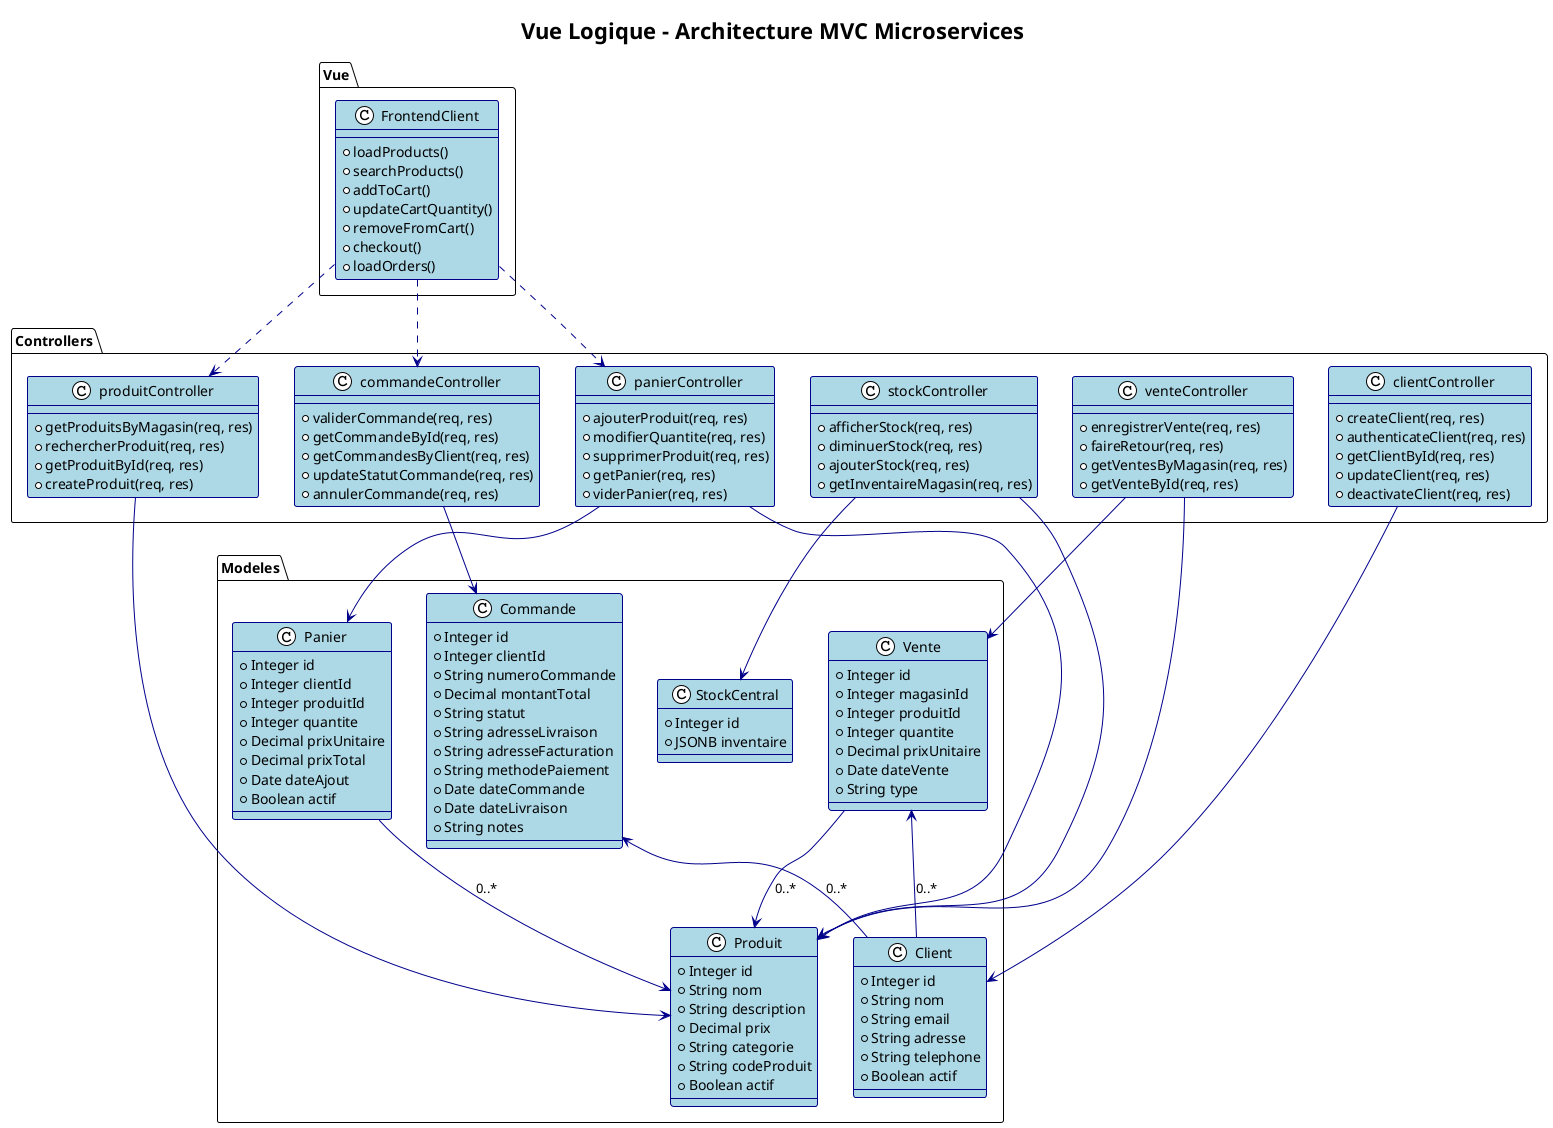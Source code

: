 @startuml vue_logique
!theme plain
skinparam class {
    BackgroundColor LightBlue
    BorderColor DarkBlue
    ArrowColor DarkBlue
}

title Vue Logique - Architecture MVC Microservices

package "Vue" {
    class FrontendClient {
        +loadProducts()
        +searchProducts()
        +addToCart()
        +updateCartQuantity()
        +removeFromCart()
        +checkout()
        +loadOrders()
    }
}

package "Controllers" {
    class produitController {
        +getProduitsByMagasin(req, res)
        +rechercherProduit(req, res)
        +getProduitById(req, res)
        +createProduit(req, res)
    }
    
    class panierController {
        +ajouterProduit(req, res)
        +modifierQuantite(req, res)
        +supprimerProduit(req, res)
        +getPanier(req, res)
        +viderPanier(req, res)
    }
    
    class stockController {
        +afficherStock(req, res)
        +diminuerStock(req, res)
        +ajouterStock(req, res)
        +getInventaireMagasin(req, res)
    }
    
    class commandeController {
        +validerCommande(req, res)
        +getCommandeById(req, res)
        +getCommandesByClient(req, res)
        +updateStatutCommande(req, res)
        +annulerCommande(req, res)
    }
    
    class venteController {
        +enregistrerVente(req, res)
        +faireRetour(req, res)
        +getVentesByMagasin(req, res)
        +getVenteById(req, res)
    }
    
    class clientController {
        +createClient(req, res)
        +authenticateClient(req, res)
        +getClientById(req, res)
        +updateClient(req, res)
        +deactivateClient(req, res)
    }
}

package "Modeles" {
    class Produit {
        +Integer id
        +String nom
        +String description
        +Decimal prix
        +String categorie
        +String codeProduit
        +Boolean actif
    }
    
    class Panier {
        +Integer id
        +Integer clientId
        +Integer produitId
        +Integer quantite
        +Decimal prixUnitaire
        +Decimal prixTotal
        +Date dateAjout
        +Boolean actif
    }
    
    class StockCentral {
        +Integer id
        +JSONB inventaire
    }
    
    class Commande {
        +Integer id
        +Integer clientId
        +String numeroCommande
        +Decimal montantTotal
        +String statut
        +String adresseLivraison
        +String adresseFacturation
        +String methodePaiement
        +Date dateCommande
        +Date dateLivraison
        +String notes
    }
    
    class Vente {
        +Integer id
        +Integer magasinId
        +Integer produitId
        +Integer quantite
        +Decimal prixUnitaire
        +Date dateVente
        +String type
    }
    
    class Client {
        +Integer id
        +String nom
        +String email
        +String adresse
        +String telephone
        +Boolean actif
    }
}

' Relations Vue vers Controllers
FrontendClient ..> produitController
FrontendClient ..> panierController
FrontendClient ..> commandeController

' Relations Controllers vers Modeles
produitController --> Produit
panierController --> Panier
panierController --> Produit
stockController --> StockCentral
stockController --> Produit
commandeController --> Commande
venteController --> Vente
venteController --> Produit
clientController --> Client

' Relations entre Modeles
Panier --> Produit : 0..*
Commande <-- Client : 0..*
Vente --> Produit : 0..*
Vente <-- Client : 0..*

@enduml 
